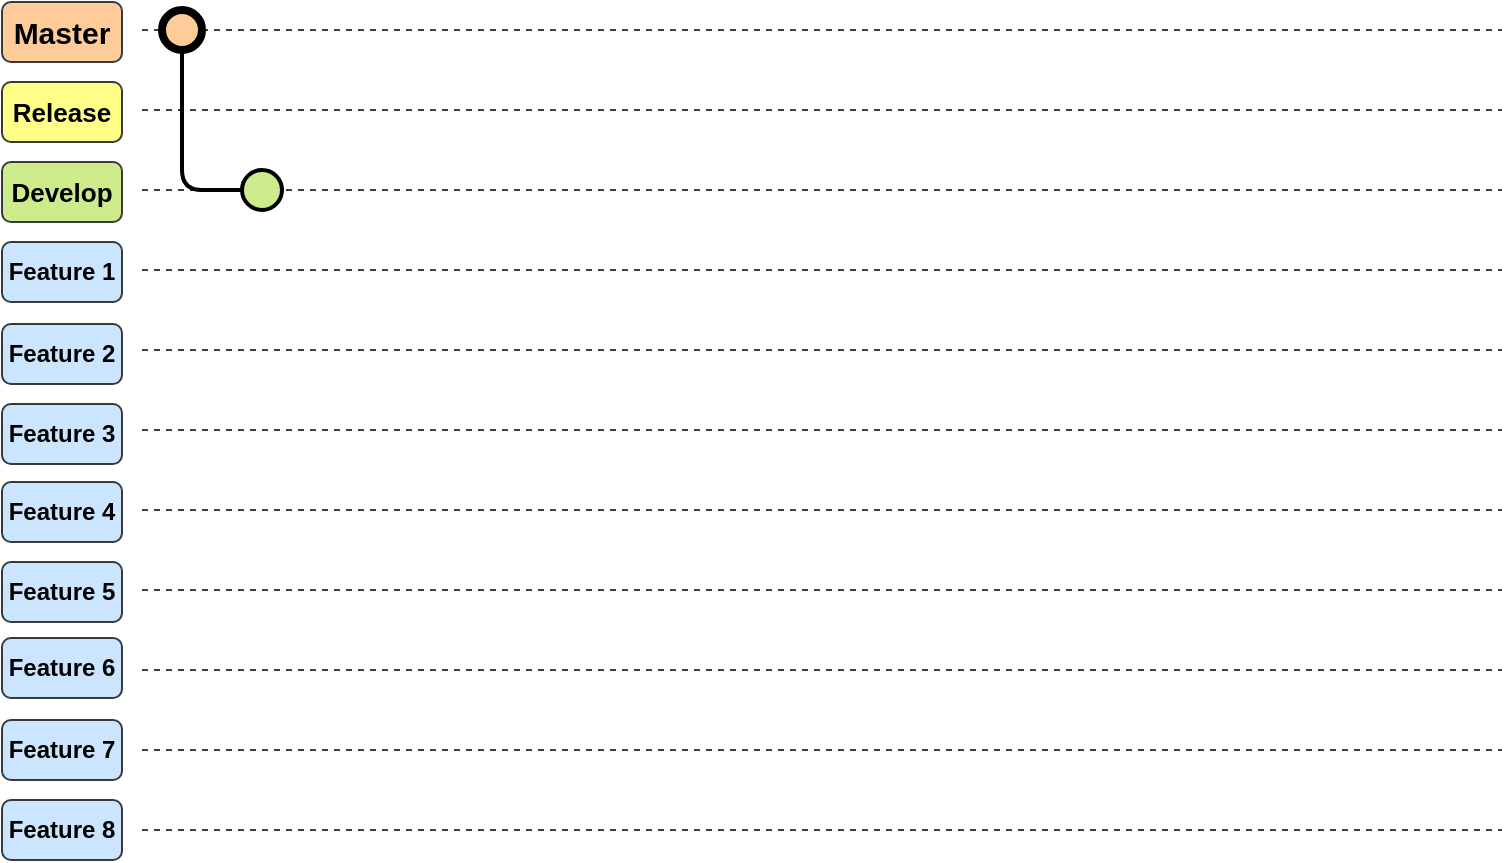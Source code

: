 <mxfile version="27.0.5" pages="2">
  <diagram name="GitFlow" id="i17rygn2k3aJgl2CBP2Y">
    <mxGraphModel dx="1188" dy="626" grid="1" gridSize="10" guides="1" tooltips="1" connect="1" arrows="1" fold="1" page="1" pageScale="1" pageWidth="827" pageHeight="1169" math="0" shadow="0">
      <root>
        <mxCell id="0" />
        <mxCell id="1" parent="0" />
        <mxCell id="ShDthgkVqxmVfU5-ZQQK-1" value="" style="endArrow=none;html=1;rounded=0;movable=0;resizable=0;rotatable=0;deletable=0;editable=0;locked=1;connectable=0;dashed=1;opacity=75;" parent="1" edge="1">
          <mxGeometry width="50" height="50" relative="1" as="geometry">
            <mxPoint x="80" y="120" as="sourcePoint" />
            <mxPoint x="760" y="120" as="targetPoint" />
          </mxGeometry>
        </mxCell>
        <mxCell id="ShDthgkVqxmVfU5-ZQQK-2" value="" style="endArrow=none;html=1;rounded=0;movable=0;resizable=0;rotatable=0;deletable=0;editable=0;locked=1;connectable=0;dashed=1;opacity=75;" parent="1" edge="1">
          <mxGeometry width="50" height="50" relative="1" as="geometry">
            <mxPoint x="80" y="160" as="sourcePoint" />
            <mxPoint x="760" y="160" as="targetPoint" />
          </mxGeometry>
        </mxCell>
        <mxCell id="ShDthgkVqxmVfU5-ZQQK-3" value="" style="endArrow=none;html=1;rounded=0;movable=0;resizable=0;rotatable=0;deletable=0;editable=0;locked=1;connectable=0;dashed=1;opacity=75;" parent="1" edge="1">
          <mxGeometry width="50" height="50" relative="1" as="geometry">
            <mxPoint x="80" y="200" as="sourcePoint" />
            <mxPoint x="760" y="200" as="targetPoint" />
          </mxGeometry>
        </mxCell>
        <mxCell id="ShDthgkVqxmVfU5-ZQQK-4" value="" style="endArrow=none;html=1;rounded=0;movable=0;resizable=0;rotatable=0;deletable=0;editable=0;locked=1;connectable=0;dashed=1;opacity=75;" parent="1" edge="1">
          <mxGeometry width="50" height="50" relative="1" as="geometry">
            <mxPoint x="80" y="240" as="sourcePoint" />
            <mxPoint x="760" y="240" as="targetPoint" />
          </mxGeometry>
        </mxCell>
        <mxCell id="ShDthgkVqxmVfU5-ZQQK-5" value="" style="endArrow=none;html=1;rounded=0;movable=0;resizable=0;rotatable=0;deletable=0;editable=0;locked=1;connectable=0;dashed=1;opacity=75;" parent="1" edge="1">
          <mxGeometry width="50" height="50" relative="1" as="geometry">
            <mxPoint x="80" y="280" as="sourcePoint" />
            <mxPoint x="760" y="280" as="targetPoint" />
          </mxGeometry>
        </mxCell>
        <mxCell id="ShDthgkVqxmVfU5-ZQQK-6" value="" style="endArrow=none;html=1;rounded=0;movable=0;resizable=0;rotatable=0;deletable=0;editable=0;locked=1;connectable=0;dashed=1;opacity=75;" parent="1" edge="1">
          <mxGeometry width="50" height="50" relative="1" as="geometry">
            <mxPoint x="80" y="320" as="sourcePoint" />
            <mxPoint x="760" y="320" as="targetPoint" />
          </mxGeometry>
        </mxCell>
        <mxCell id="ShDthgkVqxmVfU5-ZQQK-7" value="" style="endArrow=none;html=1;rounded=0;movable=0;resizable=0;rotatable=0;deletable=0;editable=0;locked=1;connectable=0;dashed=1;opacity=75;" parent="1" edge="1">
          <mxGeometry width="50" height="50" relative="1" as="geometry">
            <mxPoint x="80" y="360" as="sourcePoint" />
            <mxPoint x="760" y="360" as="targetPoint" />
          </mxGeometry>
        </mxCell>
        <mxCell id="ShDthgkVqxmVfU5-ZQQK-8" value="" style="endArrow=none;html=1;rounded=0;movable=0;resizable=0;rotatable=0;deletable=0;editable=0;locked=1;connectable=0;dashed=1;opacity=75;" parent="1" edge="1">
          <mxGeometry width="50" height="50" relative="1" as="geometry">
            <mxPoint x="80" y="400" as="sourcePoint" />
            <mxPoint x="760" y="400" as="targetPoint" />
          </mxGeometry>
        </mxCell>
        <mxCell id="ShDthgkVqxmVfU5-ZQQK-9" value="&lt;b&gt;&lt;font style=&quot;font-size: 15px;&quot;&gt;Master&lt;/font&gt;&lt;/b&gt;" style="rounded=1;whiteSpace=wrap;html=1;fillColor=#ffcc99;strokeColor=#36393d;movable=0;resizable=0;rotatable=0;deletable=0;editable=0;locked=1;connectable=0;" parent="1" vertex="1">
          <mxGeometry x="10" y="106" width="60" height="30" as="geometry" />
        </mxCell>
        <mxCell id="ShDthgkVqxmVfU5-ZQQK-10" value="&lt;b style=&quot;&quot;&gt;&lt;font style=&quot;font-size: 13px;&quot;&gt;Release&lt;/font&gt;&lt;/b&gt;" style="rounded=1;whiteSpace=wrap;html=1;fillColor=#ffff88;strokeColor=#36393d;movable=0;resizable=0;rotatable=0;deletable=0;editable=0;locked=1;connectable=0;" parent="1" vertex="1">
          <mxGeometry x="10" y="146" width="60" height="30" as="geometry" />
        </mxCell>
        <mxCell id="ShDthgkVqxmVfU5-ZQQK-11" value="&lt;b&gt;&lt;font style=&quot;font-size: 13px;&quot;&gt;Develop&lt;/font&gt;&lt;/b&gt;" style="rounded=1;whiteSpace=wrap;html=1;fillColor=#cdeb8b;strokeColor=#36393d;movable=0;resizable=0;rotatable=0;deletable=0;editable=0;locked=1;connectable=0;" parent="1" vertex="1">
          <mxGeometry x="10" y="186" width="60" height="30" as="geometry" />
        </mxCell>
        <mxCell id="ShDthgkVqxmVfU5-ZQQK-12" value="&lt;b&gt;&lt;font&gt;Feature 1&lt;/font&gt;&lt;/b&gt;" style="rounded=1;whiteSpace=wrap;html=1;fillColor=#cce5ff;strokeColor=#36393d;movable=0;resizable=0;rotatable=0;deletable=0;editable=0;locked=1;connectable=0;" parent="1" vertex="1">
          <mxGeometry x="10" y="226" width="60" height="30" as="geometry" />
        </mxCell>
        <mxCell id="ShDthgkVqxmVfU5-ZQQK-15" value="&lt;b&gt;&lt;font&gt;Feature 2&lt;/font&gt;&lt;/b&gt;" style="rounded=1;whiteSpace=wrap;html=1;fillColor=#cce5ff;strokeColor=#36393d;movable=0;resizable=0;rotatable=0;deletable=0;editable=0;locked=1;connectable=0;" parent="1" vertex="1">
          <mxGeometry x="10" y="267" width="60" height="30" as="geometry" />
        </mxCell>
        <mxCell id="ShDthgkVqxmVfU5-ZQQK-16" value="&lt;b&gt;&lt;font&gt;Feature 3&lt;/font&gt;&lt;/b&gt;" style="rounded=1;whiteSpace=wrap;html=1;fillColor=#cce5ff;strokeColor=#36393d;movable=0;resizable=0;rotatable=0;deletable=0;editable=0;locked=1;connectable=0;" parent="1" vertex="1">
          <mxGeometry x="10" y="307" width="60" height="30" as="geometry" />
        </mxCell>
        <mxCell id="ShDthgkVqxmVfU5-ZQQK-17" value="&lt;b&gt;&lt;font&gt;Feature 4&lt;/font&gt;&lt;/b&gt;" style="rounded=1;whiteSpace=wrap;html=1;fillColor=#cce5ff;strokeColor=#36393d;movable=0;resizable=0;rotatable=0;deletable=0;editable=0;locked=1;connectable=0;" parent="1" vertex="1">
          <mxGeometry x="10" y="346" width="60" height="30" as="geometry" />
        </mxCell>
        <mxCell id="ShDthgkVqxmVfU5-ZQQK-18" value="&lt;b&gt;&lt;font&gt;Feature 5&lt;/font&gt;&lt;/b&gt;" style="rounded=1;whiteSpace=wrap;html=1;fillColor=#cce5ff;strokeColor=#36393d;movable=0;resizable=0;rotatable=0;deletable=0;editable=0;locked=1;connectable=0;" parent="1" vertex="1">
          <mxGeometry x="10" y="386" width="60" height="30" as="geometry" />
        </mxCell>
        <mxCell id="ShDthgkVqxmVfU5-ZQQK-19" value="" style="endArrow=none;html=1;rounded=0;movable=0;resizable=0;rotatable=0;deletable=0;editable=0;locked=1;connectable=0;dashed=1;opacity=75;" parent="1" edge="1">
          <mxGeometry width="50" height="50" relative="1" as="geometry">
            <mxPoint x="80" y="440" as="sourcePoint" />
            <mxPoint x="760" y="440" as="targetPoint" />
          </mxGeometry>
        </mxCell>
        <mxCell id="ShDthgkVqxmVfU5-ZQQK-20" value="&lt;b&gt;&lt;font&gt;Feature 6&lt;/font&gt;&lt;/b&gt;" style="rounded=1;whiteSpace=wrap;html=1;fillColor=#cce5ff;strokeColor=#36393d;movable=0;resizable=0;rotatable=0;deletable=0;editable=0;locked=1;connectable=0;" parent="1" vertex="1">
          <mxGeometry x="10" y="424" width="60" height="30" as="geometry" />
        </mxCell>
        <mxCell id="ShDthgkVqxmVfU5-ZQQK-21" value="" style="endArrow=none;html=1;rounded=0;movable=0;resizable=0;rotatable=0;deletable=0;editable=0;locked=1;connectable=0;dashed=1;opacity=75;" parent="1" edge="1">
          <mxGeometry width="50" height="50" relative="1" as="geometry">
            <mxPoint x="80" y="480" as="sourcePoint" />
            <mxPoint x="760" y="480" as="targetPoint" />
          </mxGeometry>
        </mxCell>
        <mxCell id="ShDthgkVqxmVfU5-ZQQK-22" value="&lt;b&gt;&lt;font&gt;Feature 7&lt;/font&gt;&lt;/b&gt;" style="rounded=1;whiteSpace=wrap;html=1;fillColor=#cce5ff;strokeColor=#36393d;movable=0;resizable=0;rotatable=0;deletable=0;editable=0;locked=1;connectable=0;" parent="1" vertex="1">
          <mxGeometry x="10" y="465" width="60" height="30" as="geometry" />
        </mxCell>
        <mxCell id="ShDthgkVqxmVfU5-ZQQK-23" value="" style="endArrow=none;html=1;rounded=0;movable=0;resizable=0;rotatable=0;deletable=0;editable=0;locked=1;connectable=0;dashed=1;opacity=75;" parent="1" edge="1">
          <mxGeometry width="50" height="50" relative="1" as="geometry">
            <mxPoint x="80" y="520" as="sourcePoint" />
            <mxPoint x="760" y="520" as="targetPoint" />
          </mxGeometry>
        </mxCell>
        <mxCell id="ShDthgkVqxmVfU5-ZQQK-24" value="&lt;b&gt;&lt;font&gt;Feature 8&lt;/font&gt;&lt;/b&gt;" style="rounded=1;whiteSpace=wrap;html=1;fillColor=#cce5ff;strokeColor=#36393d;movable=0;resizable=0;rotatable=0;deletable=0;editable=0;locked=1;connectable=0;" parent="1" vertex="1">
          <mxGeometry x="10" y="505" width="60" height="30" as="geometry" />
        </mxCell>
        <mxCell id="JrLoDd9u727kmPOyoT-V-2" value="" style="edgeStyle=orthogonalEdgeStyle;rounded=1;orthogonalLoop=1;jettySize=auto;html=1;strokeWidth=2;endArrow=none;endFill=1;startFill=0;curved=0;" edge="1" parent="1" source="ShDthgkVqxmVfU5-ZQQK-25" target="JrLoDd9u727kmPOyoT-V-1">
          <mxGeometry relative="1" as="geometry">
            <Array as="points">
              <mxPoint x="100" y="200" />
            </Array>
          </mxGeometry>
        </mxCell>
        <mxCell id="ShDthgkVqxmVfU5-ZQQK-25" value="" style="ellipse;whiteSpace=wrap;html=1;aspect=fixed;fillColor=#ffcc99;strokeColor=#000000;strokeWidth=4;" parent="1" vertex="1">
          <mxGeometry x="90" y="110" width="20" height="20" as="geometry" />
        </mxCell>
        <mxCell id="JrLoDd9u727kmPOyoT-V-1" value="" style="ellipse;whiteSpace=wrap;html=1;aspect=fixed;fillColor=#cdeb8b;strokeColor=#000000;strokeWidth=2;" vertex="1" parent="1">
          <mxGeometry x="130" y="190" width="20" height="20" as="geometry" />
        </mxCell>
      </root>
    </mxGraphModel>
  </diagram>
  <diagram name="Feature2" id="S4usZ1u4IqkqzzwAJ33Z">
    <mxGraphModel dx="1426" dy="751" grid="1" gridSize="10" guides="1" tooltips="1" connect="1" arrows="1" fold="1" page="1" pageScale="1" pageWidth="827" pageHeight="1169" math="0" shadow="0">
      <root>
        <mxCell id="ApYrRXQRJ9XVSHwYz7zL-0" />
        <mxCell id="ApYrRXQRJ9XVSHwYz7zL-1" parent="ApYrRXQRJ9XVSHwYz7zL-0" />
        <mxCell id="ApYrRXQRJ9XVSHwYz7zL-3" value="" style="endArrow=none;html=1;rounded=0;movable=0;resizable=0;rotatable=0;deletable=0;editable=0;locked=1;connectable=0;dashed=1;opacity=75;" parent="ApYrRXQRJ9XVSHwYz7zL-1" edge="1">
          <mxGeometry width="50" height="50" relative="1" as="geometry">
            <mxPoint x="80" y="160" as="sourcePoint" />
            <mxPoint x="760" y="160" as="targetPoint" />
          </mxGeometry>
        </mxCell>
        <mxCell id="ApYrRXQRJ9XVSHwYz7zL-4" value="" style="endArrow=none;html=1;rounded=0;movable=0;resizable=0;rotatable=0;deletable=0;editable=0;locked=1;connectable=0;dashed=1;opacity=75;" parent="ApYrRXQRJ9XVSHwYz7zL-1" edge="1">
          <mxGeometry width="50" height="50" relative="1" as="geometry">
            <mxPoint x="80" y="200" as="sourcePoint" />
            <mxPoint x="760" y="200" as="targetPoint" />
          </mxGeometry>
        </mxCell>
        <mxCell id="ApYrRXQRJ9XVSHwYz7zL-5" value="" style="endArrow=none;html=1;rounded=0;movable=0;resizable=0;rotatable=0;deletable=0;editable=0;locked=1;connectable=0;dashed=1;opacity=75;" parent="ApYrRXQRJ9XVSHwYz7zL-1" edge="1">
          <mxGeometry width="50" height="50" relative="1" as="geometry">
            <mxPoint x="80" y="240" as="sourcePoint" />
            <mxPoint x="760" y="240" as="targetPoint" />
          </mxGeometry>
        </mxCell>
        <mxCell id="ApYrRXQRJ9XVSHwYz7zL-11" value="&lt;b style=&quot;&quot;&gt;&lt;font style=&quot;font-size: 13px;&quot;&gt;Release&lt;/font&gt;&lt;/b&gt;" style="rounded=1;whiteSpace=wrap;html=1;fillColor=#ffff88;strokeColor=#36393d;movable=0;resizable=0;rotatable=0;deletable=0;editable=0;locked=1;connectable=0;" parent="ApYrRXQRJ9XVSHwYz7zL-1" vertex="1">
          <mxGeometry x="10" y="146" width="60" height="30" as="geometry" />
        </mxCell>
        <mxCell id="ApYrRXQRJ9XVSHwYz7zL-12" value="&lt;b&gt;&lt;font style=&quot;font-size: 13px;&quot;&gt;Develop&lt;/font&gt;&lt;/b&gt;" style="rounded=1;whiteSpace=wrap;html=1;fillColor=#cdeb8b;strokeColor=#36393d;movable=0;resizable=0;rotatable=0;deletable=0;editable=0;locked=1;connectable=0;" parent="ApYrRXQRJ9XVSHwYz7zL-1" vertex="1">
          <mxGeometry x="10" y="186" width="60" height="30" as="geometry" />
        </mxCell>
        <mxCell id="ApYrRXQRJ9XVSHwYz7zL-13" value="&lt;b&gt;&lt;font&gt;Feature1&lt;/font&gt;&lt;/b&gt;" style="rounded=1;whiteSpace=wrap;html=1;fillColor=#cce5ff;strokeColor=#36393d;movable=1;resizable=1;rotatable=1;deletable=1;editable=1;locked=0;connectable=1;" parent="ApYrRXQRJ9XVSHwYz7zL-1" vertex="1">
          <mxGeometry x="10" y="226" width="60" height="30" as="geometry" />
        </mxCell>
      </root>
    </mxGraphModel>
  </diagram>
</mxfile>
